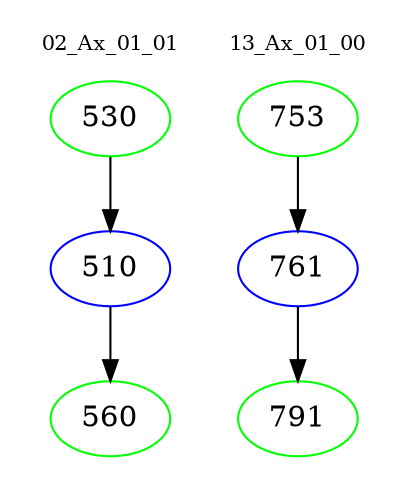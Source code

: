 digraph{
subgraph cluster_0 {
color = white
label = "02_Ax_01_01";
fontsize=10;
T0_530 [label="530", color="green"]
T0_530 -> T0_510 [color="black"]
T0_510 [label="510", color="blue"]
T0_510 -> T0_560 [color="black"]
T0_560 [label="560", color="green"]
}
subgraph cluster_1 {
color = white
label = "13_Ax_01_00";
fontsize=10;
T1_753 [label="753", color="green"]
T1_753 -> T1_761 [color="black"]
T1_761 [label="761", color="blue"]
T1_761 -> T1_791 [color="black"]
T1_791 [label="791", color="green"]
}
}
